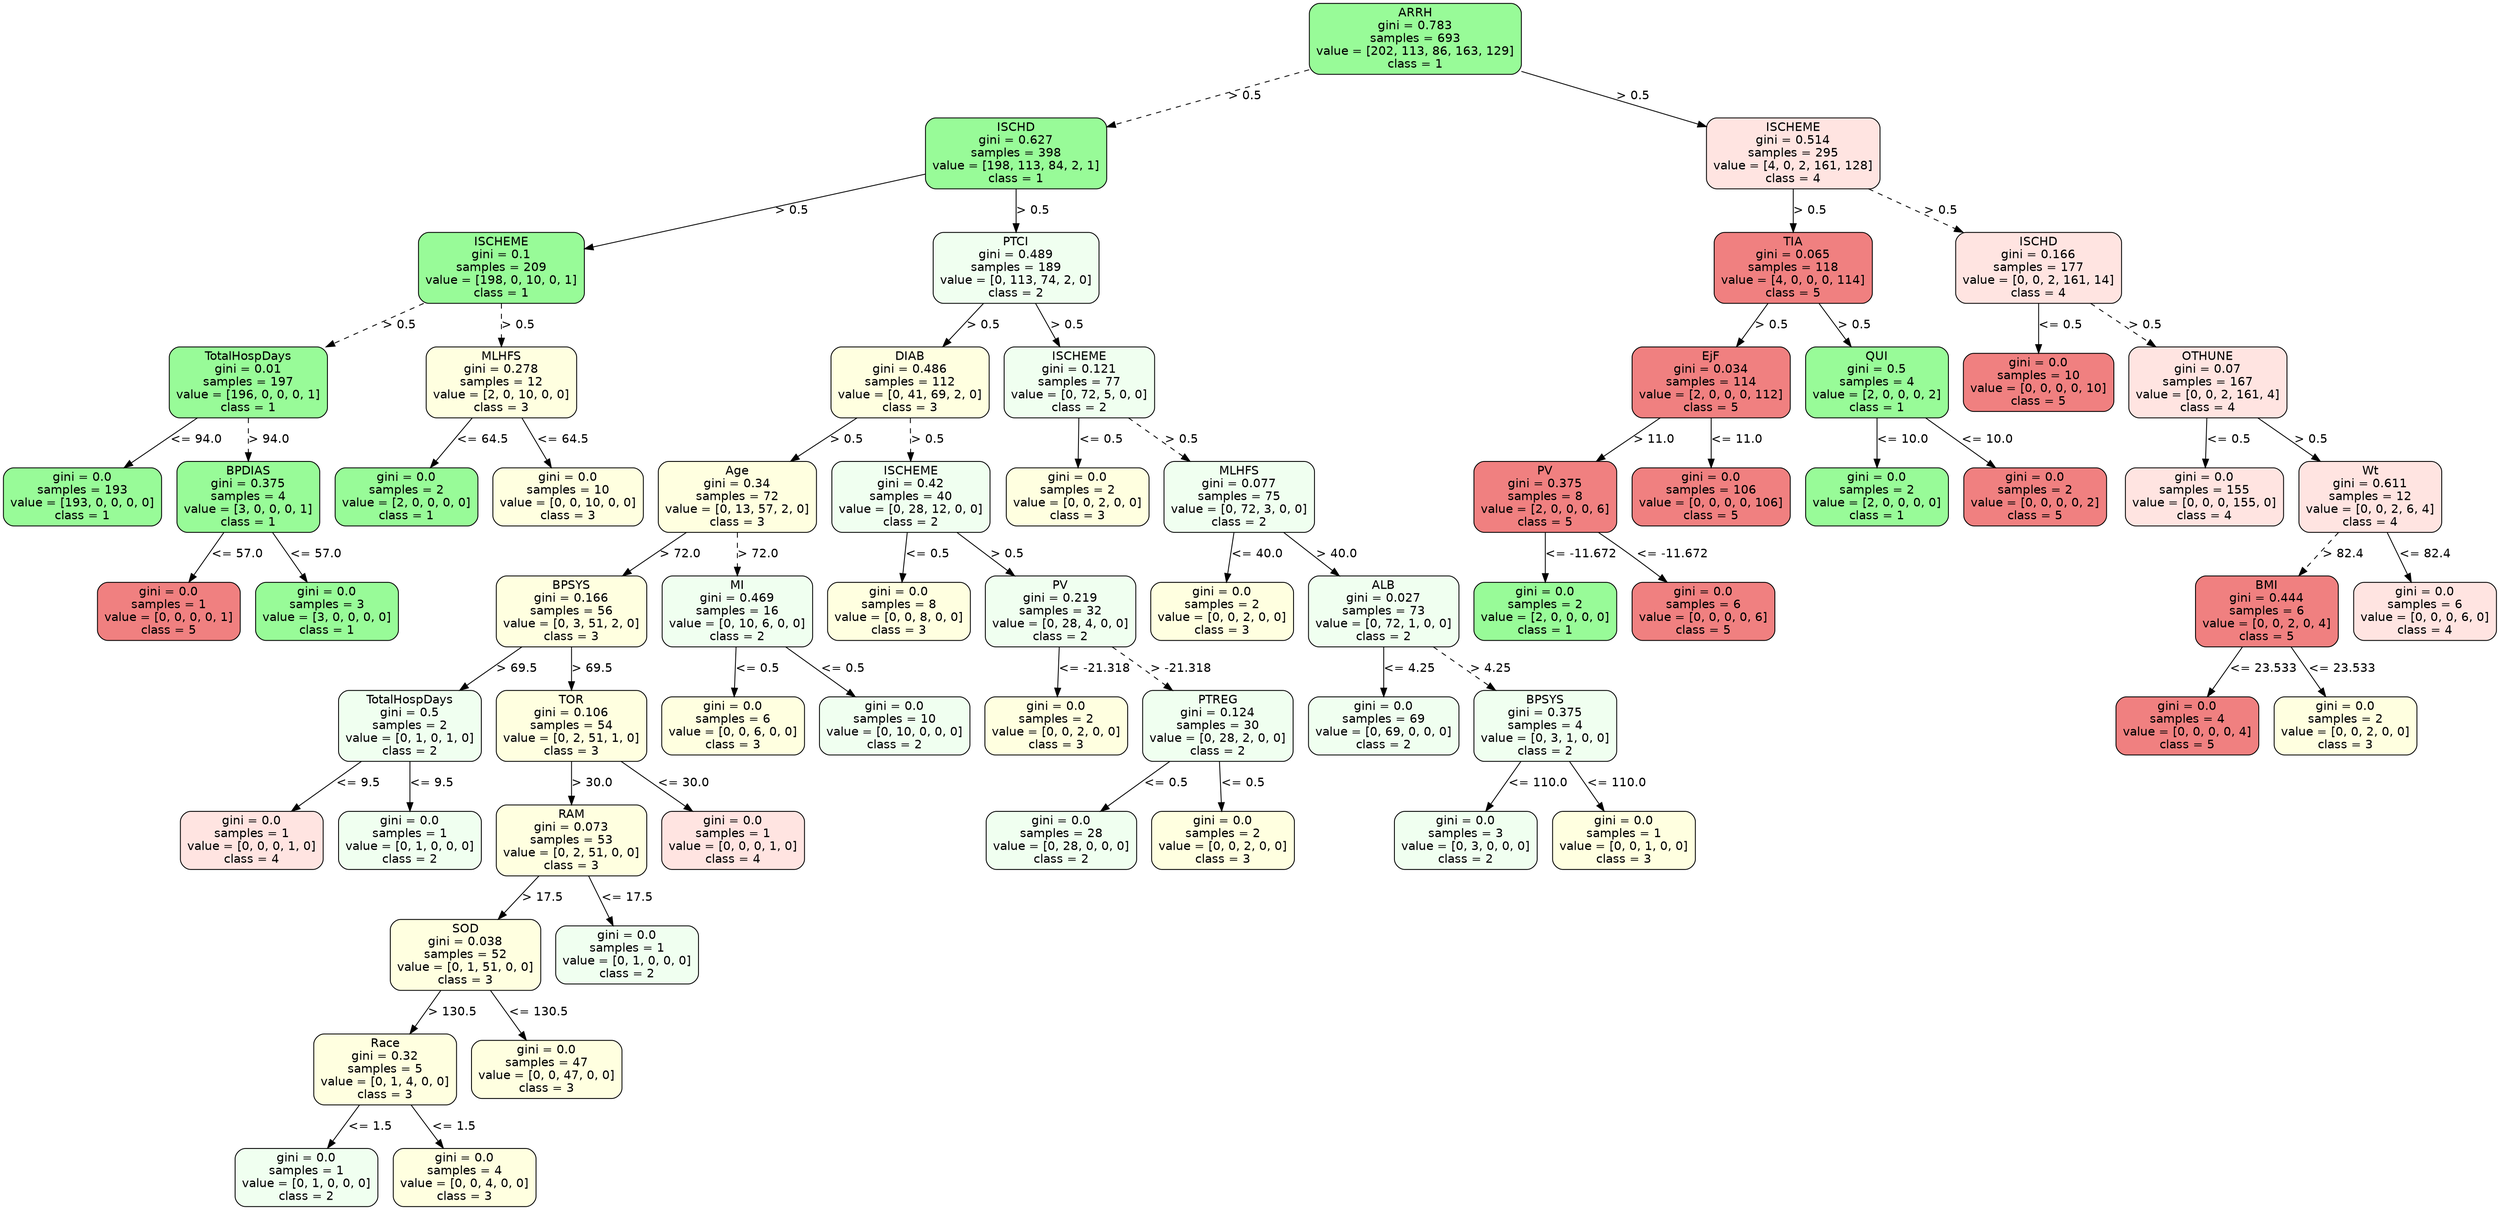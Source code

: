 strict digraph Tree {
	graph [bb="0,0,2493.5,1408"];
	node [color=black,
		fontname=helvetica,
		label="\N",
		shape=box,
		style="filled, rounded"
	];
	edge [fontname=helvetica];
	0	[fillcolor=palegreen,
		height=1.1528,
		label="ARRH\ngini = 0.783\nsamples = 693\nvalue = [202, 113, 86, 163, 129]\nclass = 1",
		pos="1410.5,1366.5",
		width=2.875];
	1	[fillcolor=palegreen,
		height=1.1528,
		label="ISCHD\ngini = 0.627\nsamples = 398\nvalue = [198, 113, 84, 2, 1]\nclass = 1",
		pos="1009.5,1232.5",
		width=2.4583];
	0 -> 1	[label="> 0.5",
		labelangle=45,
		labeldistance=2.5,
		lp="1238,1299.5",
		op=">",
		param=0.5,
		pos="e,1098,1262.6 1307,1331.4 1245.5,1311.2 1168,1285.7 1107.6,1265.8",
		style=dashed];
	46	[fillcolor=mistyrose,
		height=1.1528,
		label="ISCHEME\ngini = 0.514\nsamples = 295\nvalue = [4, 0, 2, 161, 128]\nclass = 4",
		pos="1790.5,1232.5",
		width=2.3611];
	0 -> 46	[label="> 0.5",
		labelangle=-45,
		labeldistance=2.5,
		lp="1628,1299.5",
		op=">",
		param=0.5,
		pos="e,1705.3,1263.1 1514.1,1329.5 1570.7,1309.9 1640.3,1285.7 1695.5,1266.5",
		style=solid];
	2	[fillcolor=palegreen,
		height=1.1528,
		label="ISCHEME\ngini = 0.1\nsamples = 209\nvalue = [198, 0, 10, 0, 1]\nclass = 1",
		pos="497.5,1098.5",
		width=2.25];
	1 -> 2	[label="> 0.5",
		lp="785,1165.5",
		op=">",
		param=0.5,
		pos="e,578.69,1120.4 920.9,1208.7 827.88,1184.7 682.35,1147.2 588.46,1123",
		style=solid];
	11	[fillcolor=honeydew,
		height=1.1528,
		label="PTCI\ngini = 0.489\nsamples = 189\nvalue = [0, 113, 74, 2, 0]\nclass = 2",
		pos="1009.5,1098.5",
		width=2.25];
	1 -> 11	[label="> 0.5",
		lp="1025,1165.5",
		op=">",
		param=0.5,
		pos="e,1009.5,1140.3 1009.5,1190.8 1009.5,1178 1009.5,1163.7 1009.5,1150.3",
		style=solid];
	3	[fillcolor=palegreen,
		height=1.1528,
		label="TotalHospDays\ngini = 0.01\nsamples = 197\nvalue = [196, 0, 0, 0, 1]\nclass = 1",
		pos="243.5,964.5",
		width=2.1528];
	2 -> 3	[label="> 0.5",
		lp="394,1031.5",
		op=">",
		param=0.5,
		pos="e,321.29,1005.9 419.57,1057 391.28,1042.3 359.17,1025.6 330.18,1010.5",
		style=dashed];
	8	[fillcolor=lightyellow,
		height=1.1528,
		label="MLHFS\ngini = 0.278\nsamples = 12\nvalue = [2, 0, 10, 0, 0]\nclass = 3",
		pos="497.5,964.5",
		width=2.0417];
	2 -> 8	[label="> 0.5",
		lp="513,1031.5",
		op=">",
		param=0.5,
		pos="e,497.5,1006.3 497.5,1056.8 497.5,1044 497.5,1029.7 497.5,1016.3",
		style=dashed];
	4	[fillcolor=palegreen,
		height=0.94444,
		label="gini = 0.0\nsamples = 193\nvalue = [193, 0, 0, 0, 0]\nclass = 1",
		pos="77.5,830.5",
		width=2.1528];
	3 -> 4	[label="<= 94.0",
		lp="189,897.5",
		op="<=",
		param=94.0,
		pos="e,119.04,864.53 192.34,922.82 171.57,906.3 147.66,887.29 127.05,870.9",
		style=solid];
	5	[fillcolor=palegreen,
		height=1.1528,
		label="BPDIAS\ngini = 0.375\nsamples = 4\nvalue = [3, 0, 0, 0, 1]\nclass = 1",
		pos="243.5,830.5",
		width=1.9444];
	3 -> 5	[label="> 94.0",
		lp="263,897.5",
		op=">",
		param=94.0,
		pos="e,243.5,872.27 243.5,922.82 243.5,910.02 243.5,895.73 243.5,882.32",
		style=dashed];
	6	[fillcolor=lightcoral,
		height=0.94444,
		label="gini = 0.0\nsamples = 1\nvalue = [0, 0, 0, 0, 1]\nclass = 5",
		pos="164.5,696.5",
		width=1.9444];
	5 -> 6	[label="<= 57.0",
		lp="230,763.5",
		op="<=",
		param=57.0,
		pos="e,184.4,730.74 219.15,788.82 209.83,773.24 199.18,755.45 189.77,739.73",
		style=solid];
	7	[fillcolor=palegreen,
		height=0.94444,
		label="gini = 0.0\nsamples = 3\nvalue = [3, 0, 0, 0, 0]\nclass = 1",
		pos="322.5,696.5",
		width=1.9444];
	5 -> 7	[label="<= 57.0",
		lp="309,763.5",
		op="<=",
		param=57.0,
		pos="e,302.6,730.74 267.85,788.82 277.17,773.24 287.82,755.45 297.23,739.73",
		style=solid];
	9	[fillcolor=palegreen,
		height=0.94444,
		label="gini = 0.0\nsamples = 2\nvalue = [2, 0, 0, 0, 0]\nclass = 1",
		pos="401.5,830.5",
		width=1.9444];
	8 -> 9	[label="<= 64.5",
		lp="476,897.5",
		op="<=",
		param=64.5,
		pos="e,425.68,864.74 467.91,922.82 456.37,906.95 443.16,888.78 431.57,872.85",
		style=solid];
	10	[fillcolor=lightyellow,
		height=0.94444,
		label="gini = 0.0\nsamples = 10\nvalue = [0, 0, 10, 0, 0]\nclass = 3",
		pos="563.5,830.5",
		width=2.0417];
	8 -> 10	[label="<= 64.5",
		lp="556,897.5",
		op="<=",
		param=64.5,
		pos="e,546.88,864.74 517.84,922.82 525.63,907.24 534.53,889.45 542.39,873.73",
		style=solid];
	12	[fillcolor=lightyellow,
		height=1.1528,
		label="DIAB\ngini = 0.486\nsamples = 112\nvalue = [0, 41, 69, 2, 0]\nclass = 3",
		pos="904.5,964.5",
		width=2.1528];
	11 -> 12	[label="> 0.5",
		lp="976,1031.5",
		op=">",
		param=0.5,
		pos="e,936.93,1006.3 977.14,1056.8 966.46,1043.4 954.47,1028.3 943.36,1014.4",
		style=solid];
	37	[fillcolor=honeydew,
		height=1.1528,
		label="ISCHEME\ngini = 0.121\nsamples = 77\nvalue = [0, 72, 5, 0, 0]\nclass = 2",
		pos="1073.5,964.5",
		width=2.0417];
	11 -> 37	[label="> 0.5",
		lp="1059,1031.5",
		op=">",
		param=0.5,
		pos="e,1053.7,1006.3 1029.2,1056.8 1035.6,1043.8 1042.6,1029.2 1049.2,1015.5",
		style=solid];
	13	[fillcolor=lightyellow,
		height=1.1528,
		label="Age\ngini = 0.34\nsamples = 72\nvalue = [0, 13, 57, 2, 0]\nclass = 3",
		pos="732.5,830.5",
		width=2.1528];
	12 -> 13	[label="> 0.5",
		lp="840,897.5",
		op=">",
		param=0.5,
		pos="e,785.33,872.05 851.49,922.82 833.09,908.7 812.32,892.76 793.35,878.2",
		style=solid];
	30	[fillcolor=honeydew,
		height=1.1528,
		label="ISCHEME\ngini = 0.42\nsamples = 40\nvalue = [0, 28, 12, 0, 0]\nclass = 2",
		pos="905.5,830.5",
		width=2.1528];
	12 -> 30	[label="> 0.5",
		lp="921,897.5",
		op=">",
		param=0.5,
		pos="e,905.19,872.27 904.81,922.82 904.91,910.02 905.01,895.73 905.12,882.32",
		style=dashed];
	14	[fillcolor=lightyellow,
		height=1.1528,
		label="BPSYS\ngini = 0.166\nsamples = 56\nvalue = [0, 3, 51, 2, 0]\nclass = 3",
		pos="567.5,696.5",
		width=2.0417];
	13 -> 14	[label="> 72.0",
		lp="675,763.5",
		op=">",
		param=72.0,
		pos="e,618.18,738.05 681.65,788.82 664.16,774.83 644.43,759.04 626.36,744.59",
		style=solid];
	27	[fillcolor=honeydew,
		height=1.1528,
		label="MI\ngini = 0.469\nsamples = 16\nvalue = [0, 10, 6, 0, 0]\nclass = 2",
		pos="732.5,696.5",
		width=2.0417];
	13 -> 27	[label="> 72.0",
		lp="752,763.5",
		op=">",
		param=72.0,
		pos="e,732.5,738.27 732.5,788.82 732.5,776.02 732.5,761.73 732.5,748.32",
		style=dashed];
	15	[fillcolor=honeydew,
		height=1.1528,
		label="TotalHospDays\ngini = 0.5\nsamples = 2\nvalue = [0, 1, 0, 1, 0]\nclass = 2",
		pos="405.5,562.5",
		width=1.9444];
	14 -> 15	[label="> 69.5",
		lp="511,629.5",
		op=">",
		param=69.5,
		pos="e,455.26,604.05 517.57,654.82 500.4,640.83 481.03,625.04 463.29,610.59",
		style=solid];
	18	[fillcolor=lightyellow,
		height=1.1528,
		label="TOR\ngini = 0.106\nsamples = 54\nvalue = [0, 2, 51, 1, 0]\nclass = 3",
		pos="567.5,562.5",
		width=2.0417];
	14 -> 18	[label="> 69.5",
		lp="587,629.5",
		op=">",
		param=69.5,
		pos="e,567.5,604.27 567.5,654.82 567.5,642.02 567.5,627.73 567.5,614.32",
		style=solid];
	16	[fillcolor=mistyrose,
		height=0.94444,
		label="gini = 0.0\nsamples = 1\nvalue = [0, 0, 0, 1, 0]\nclass = 4",
		pos="247.5,428.5",
		width=1.9444];
	15 -> 16	[label="<= 9.5",
		lp="351.5,495.5",
		op="<=",
		param=9.5,
		pos="e,287.03,462.53 356.81,520.82 337.12,504.37 314.48,485.46 294.93,469.12",
		style=solid];
	17	[fillcolor=honeydew,
		height=0.94444,
		label="gini = 0.0\nsamples = 1\nvalue = [0, 1, 0, 0, 0]\nclass = 2",
		pos="405.5,428.5",
		width=1.9444];
	15 -> 17	[label="<= 9.5",
		lp="425.5,495.5",
		op="<=",
		param=9.5,
		pos="e,405.5,462.74 405.5,520.82 405.5,505.68 405.5,488.44 405.5,473.05",
		style=solid];
	19	[fillcolor=lightyellow,
		height=1.1528,
		label="RAM\ngini = 0.073\nsamples = 53\nvalue = [0, 2, 51, 0, 0]\nclass = 3",
		pos="567.5,428.5",
		width=2.0417];
	18 -> 19	[label="> 30.0",
		lp="587,495.5",
		op=">",
		param=30.0,
		pos="e,567.5,470.27 567.5,520.82 567.5,508.02 567.5,493.73 567.5,480.32",
		style=solid];
	26	[fillcolor=mistyrose,
		height=0.94444,
		label="gini = 0.0\nsamples = 1\nvalue = [0, 0, 0, 1, 0]\nclass = 4",
		pos="729.5,428.5",
		width=1.9444];
	18 -> 26	[label="<= 30.0",
		lp="677,495.5",
		op="<=",
		param=30.0,
		pos="e,688.96,462.53 617.43,520.82 637.7,504.3 661.03,485.29 681.14,468.9",
		style=solid];
	20	[fillcolor=lightyellow,
		height=1.1528,
		label="SOD\ngini = 0.038\nsamples = 52\nvalue = [0, 1, 51, 0, 0]\nclass = 3",
		pos="461.5,294.5",
		width=2.0417];
	19 -> 20	[label="> 17.5",
		lp="538,361.5",
		op=">",
		param=17.5,
		pos="e,494.24,336.27 534.83,386.82 524.05,373.39 511.95,358.32 500.73,344.35",
		style=solid];
	25	[fillcolor=honeydew,
		height=0.94444,
		label="gini = 0.0\nsamples = 1\nvalue = [0, 1, 0, 0, 0]\nclass = 2",
		pos="623.5,294.5",
		width=1.9444];
	19 -> 25	[label="<= 17.5",
		lp="621,361.5",
		op="<=",
		param=17.5,
		pos="e,609.4,328.74 584.76,386.82 591.31,371.39 598.78,353.78 605.4,338.17",
		style=solid];
	21	[fillcolor=lightyellow,
		height=1.1528,
		label="Race\ngini = 0.32\nsamples = 5\nvalue = [0, 1, 4, 0, 0]\nclass = 3",
		pos="380.5,160.5",
		width=1.9444];
	20 -> 21	[label="> 130.5",
		lp="446.5,227.5",
		op=">",
		param=130.5,
		pos="e,405.52,202.27 436.54,252.82 428.45,239.64 419.4,224.89 410.96,211.14",
		style=solid];
	24	[fillcolor=lightyellow,
		height=0.94444,
		label="gini = 0.0\nsamples = 47\nvalue = [0, 0, 47, 0, 0]\nclass = 3",
		pos="542.5,160.5",
		width=2.0417];
	20 -> 24	[label="<= 130.5",
		lp="532,227.5",
		op="<=",
		param=130.5,
		pos="e,522.1,194.74 486.46,252.82 496.11,237.1 507.15,219.11 516.86,203.29",
		style=solid];
	22	[fillcolor=honeydew,
		height=0.94444,
		label="gini = 0.0\nsamples = 1\nvalue = [0, 1, 0, 0, 0]\nclass = 2",
		pos="301.5,34",
		width=1.9444];
	21 -> 22	[label="<= 1.5",
		lp="363.5,93.5",
		op="<=",
		param=1.5,
		pos="e,322.68,68.379 354.63,118.73 346.14,105.35 336.69,90.465 328.15,76.995",
		style=solid];
	23	[fillcolor=lightyellow,
		height=0.94444,
		label="gini = 0.0\nsamples = 4\nvalue = [0, 0, 4, 0, 0]\nclass = 3",
		pos="459.5,34",
		width=1.9444];
	21 -> 23	[label="<= 1.5",
		lp="447.5,93.5",
		op="<=",
		param=1.5,
		pos="e,438.32,68.379 406.37,118.73 414.86,105.35 424.31,90.465 432.85,76.995",
		style=solid];
	28	[fillcolor=lightyellow,
		height=0.94444,
		label="gini = 0.0\nsamples = 6\nvalue = [0, 0, 6, 0, 0]\nclass = 3",
		pos="729.5,562.5",
		width=1.9444];
	27 -> 28	[label="<= 0.5",
		lp="751.5,629.5",
		op="<=",
		param=0.5,
		pos="e,730.26,596.74 731.58,654.82 731.23,639.68 730.84,622.44 730.49,607.05",
		style=solid];
	29	[fillcolor=honeydew,
		height=0.94444,
		label="gini = 0.0\nsamples = 10\nvalue = [0, 10, 0, 0, 0]\nclass = 2",
		pos="891.5,562.5",
		width=2.0417];
	27 -> 29	[label="<= 0.5",
		lp="837.5,629.5",
		op="<=",
		param=0.5,
		pos="e,851.71,596.53 781.5,654.82 801.31,638.37 824.1,619.46 843.77,603.12",
		style=solid];
	31	[fillcolor=lightyellow,
		height=0.94444,
		label="gini = 0.0\nsamples = 8\nvalue = [0, 0, 8, 0, 0]\nclass = 3",
		pos="894.5,696.5",
		width=1.9444];
	30 -> 31	[label="<= 0.5",
		lp="920.5,763.5",
		op="<=",
		param=0.5,
		pos="e,897.27,730.74 902.11,788.82 900.85,773.68 899.41,756.44 898.13,741.05",
		style=solid];
	32	[fillcolor=honeydew,
		height=1.1528,
		label="PV\ngini = 0.219\nsamples = 32\nvalue = [0, 28, 4, 0, 0]\nclass = 2",
		pos="1056.5,696.5",
		width=2.0417];
	30 -> 32	[label="> 0.5",
		lp="1002,763.5",
		op=">",
		param=0.5,
		pos="e,1010.1,738.05 952.04,788.82 967.9,774.95 985.77,759.33 1002.2,744.98",
		style=solid];
	33	[fillcolor=lightyellow,
		height=0.94444,
		label="gini = 0.0\nsamples = 2\nvalue = [0, 0, 2, 0, 0]\nclass = 3",
		pos="1053.5,562.5",
		width=1.9444];
	32 -> 33	[label="<= -21.318",
		lp="1089,629.5",
		op="<=",
		param=-21.318,
		pos="e,1054.3,596.74 1055.6,654.82 1055.2,639.68 1054.8,622.44 1054.5,607.05",
		style=solid];
	34	[fillcolor=honeydew,
		height=1.1528,
		label="PTREG\ngini = 0.124\nsamples = 30\nvalue = [0, 28, 2, 0, 0]\nclass = 2",
		pos="1215.5,562.5",
		width=2.0417];
	32 -> 34	[label="> -21.318",
		lp="1170.5,629.5",
		op=">",
		param=-21.318,
		pos="e,1166.7,604.05 1105.5,654.82 1122.4,640.83 1141.4,625.04 1158.8,610.59",
		style=dashed];
	35	[fillcolor=honeydew,
		height=0.94444,
		label="gini = 0.0\nsamples = 28\nvalue = [0, 28, 0, 0, 0]\nclass = 2",
		pos="1058.5,428.5",
		width=2.0417];
	34 -> 35	[label="<= 0.5",
		lp="1162.5,495.5",
		op="<=",
		param=0.5,
		pos="e,1097.8,462.53 1167.1,520.82 1147.6,504.37 1125.1,485.46 1105.6,469.12",
		style=solid];
	36	[fillcolor=lightyellow,
		height=0.94444,
		label="gini = 0.0\nsamples = 2\nvalue = [0, 0, 2, 0, 0]\nclass = 3",
		pos="1220.5,428.5",
		width=1.9444];
	34 -> 36	[label="<= 0.5",
		lp="1238.5,495.5",
		op="<=",
		param=0.5,
		pos="e,1219.2,462.74 1217,520.82 1217.6,505.68 1218.3,488.44 1218.9,473.05",
		style=solid];
	38	[fillcolor=lightyellow,
		height=0.94444,
		label="gini = 0.0\nsamples = 2\nvalue = [0, 0, 2, 0, 0]\nclass = 3",
		pos="1072.5,830.5",
		width=1.9444];
	37 -> 38	[label="<= 0.5",
		lp="1093.5,897.5",
		op="<=",
		param=0.5,
		pos="e,1072.8,864.74 1073.2,922.82 1073.1,907.68 1072.9,890.44 1072.8,875.05",
		style=solid];
	39	[fillcolor=honeydew,
		height=1.1528,
		label="MLHFS\ngini = 0.077\nsamples = 75\nvalue = [0, 72, 3, 0, 0]\nclass = 2",
		pos="1234.5,830.5",
		width=2.0417];
	37 -> 39	[label="> 0.5",
		lp="1175,897.5",
		op=">",
		param=0.5,
		pos="e,1185,872.05 1123.1,922.82 1140.2,908.83 1159.4,893.04 1177.1,878.59",
		style=dashed];
	40	[fillcolor=lightyellow,
		height=0.94444,
		label="gini = 0.0\nsamples = 2\nvalue = [0, 0, 2, 0, 0]\nclass = 3",
		pos="1218.5,696.5",
		width=1.9444];
	39 -> 40	[label="<= 40.0",
		lp="1251,763.5",
		op="<=",
		param=40.0,
		pos="e,1222.5,730.74 1229.6,788.82 1227.7,773.68 1225.6,756.44 1223.8,741.05",
		style=solid];
	41	[fillcolor=honeydew,
		height=1.1528,
		label="ALB\ngini = 0.027\nsamples = 73\nvalue = [0, 72, 1, 0, 0]\nclass = 2",
		pos="1380.5,696.5",
		width=2.0417];
	39 -> 41	[label="> 40.0",
		lp="1332,763.5",
		op=">",
		param=40.0,
		pos="e,1335.7,738.05 1279.5,788.82 1294.8,774.95 1312.1,759.33 1328,744.98",
		style=solid];
	42	[fillcolor=honeydew,
		height=0.94444,
		label="gini = 0.0\nsamples = 69\nvalue = [0, 69, 0, 0, 0]\nclass = 2",
		pos="1380.5,562.5",
		width=2.0417];
	41 -> 42	[label="<= 4.25",
		lp="1404,629.5",
		op="<=",
		param=4.25,
		pos="e,1380.5,596.74 1380.5,654.82 1380.5,639.68 1380.5,622.44 1380.5,607.05",
		style=solid];
	43	[fillcolor=honeydew,
		height=1.1528,
		label="BPSYS\ngini = 0.375\nsamples = 4\nvalue = [0, 3, 1, 0, 0]\nclass = 2",
		pos="1542.5,562.5",
		width=1.9444];
	41 -> 43	[label="> 4.25",
		lp="1486,629.5",
		op=">",
		param=4.25,
		pos="e,1492.7,604.05 1430.4,654.82 1447.6,640.83 1467,625.04 1484.7,610.59",
		style=dashed];
	44	[fillcolor=honeydew,
		height=0.94444,
		label="gini = 0.0\nsamples = 3\nvalue = [0, 3, 0, 0, 0]\nclass = 2",
		pos="1463.5,428.5",
		width=1.9444];
	43 -> 44	[label="<= 110.0",
		lp="1533,495.5",
		op="<=",
		param=110.0,
		pos="e,1483.4,462.74 1518.2,520.82 1508.8,505.24 1498.2,487.45 1488.8,471.73",
		style=solid];
	45	[fillcolor=lightyellow,
		height=0.94444,
		label="gini = 0.0\nsamples = 1\nvalue = [0, 0, 1, 0, 0]\nclass = 3",
		pos="1621.5,428.5",
		width=1.9444];
	43 -> 45	[label="<= 110.0",
		lp="1612,495.5",
		op="<=",
		param=110.0,
		pos="e,1601.6,462.74 1566.8,520.82 1576.2,505.24 1586.8,487.45 1596.2,471.73",
		style=solid];
	47	[fillcolor=lightcoral,
		height=1.1528,
		label="TIA\ngini = 0.065\nsamples = 118\nvalue = [4, 0, 0, 0, 114]\nclass = 5",
		pos="1790.5,1098.5",
		width=2.1528];
	46 -> 47	[label="> 0.5",
		lp="1806,1165.5",
		op=">",
		param=0.5,
		pos="e,1790.5,1140.3 1790.5,1190.8 1790.5,1178 1790.5,1163.7 1790.5,1150.3",
		style=solid];
	56	[fillcolor=mistyrose,
		height=1.1528,
		label="ISCHD\ngini = 0.166\nsamples = 177\nvalue = [0, 0, 2, 161, 14]\nclass = 4",
		pos="2036.5,1098.5",
		width=2.25];
	46 -> 56	[label="> 0.5",
		lp="1937,1165.5",
		op=">",
		param=0.5,
		pos="e,1960.7,1140.2 1866,1191 1893.1,1176.4 1923.9,1159.9 1951.8,1144.9",
		style=dashed];
	48	[fillcolor=lightcoral,
		height=1.1528,
		label="EjF\ngini = 0.034\nsamples = 114\nvalue = [2, 0, 0, 0, 112]\nclass = 5",
		pos="1708.5,964.5",
		width=2.1528];
	47 -> 48	[label="> 0.5",
		lp="1768,1031.5",
		op=">",
		param=0.5,
		pos="e,1733.8,1006.3 1765.2,1056.8 1757,1043.6 1747.9,1028.9 1739.3,1015.1",
		style=solid];
	53	[fillcolor=palegreen,
		height=1.1528,
		label="QUI\ngini = 0.5\nsamples = 4\nvalue = [2, 0, 0, 0, 2]\nclass = 1",
		pos="1874.5,964.5",
		width=1.9444];
	47 -> 53	[label="> 0.5",
		lp="1851,1031.5",
		op=">",
		param=0.5,
		pos="e,1848.6,1006.3 1816.4,1056.8 1824.9,1043.5 1834.3,1028.6 1843.2,1014.7",
		style=solid];
	49	[fillcolor=lightcoral,
		height=1.1528,
		label="PV\ngini = 0.375\nsamples = 8\nvalue = [2, 0, 0, 0, 6]\nclass = 5",
		pos="1542.5,830.5",
		width=1.9444];
	48 -> 49	[label="> 11.0",
		lp="1650,897.5",
		op=">",
		param=11.0,
		pos="e,1593.5,872.05 1657.3,922.82 1639.7,908.83 1619.9,893.04 1601.7,878.59",
		style=solid];
	52	[fillcolor=lightcoral,
		height=0.94444,
		label="gini = 0.0\nsamples = 106\nvalue = [0, 0, 0, 0, 106]\nclass = 5",
		pos="1708.5,830.5",
		width=2.1528];
	48 -> 52	[label="<= 11.0",
		lp="1732,897.5",
		op="<=",
		param=11.0,
		pos="e,1708.5,864.74 1708.5,922.82 1708.5,907.68 1708.5,890.44 1708.5,875.05",
		style=solid];
	50	[fillcolor=palegreen,
		height=0.94444,
		label="gini = 0.0\nsamples = 2\nvalue = [2, 0, 0, 0, 0]\nclass = 1",
		pos="1542.5,696.5",
		width=1.9444];
	49 -> 50	[label="<= -11.672",
		lp="1576,763.5",
		op="<=",
		param=-11.672,
		pos="e,1542.5,730.74 1542.5,788.82 1542.5,773.68 1542.5,756.44 1542.5,741.05",
		style=solid];
	51	[fillcolor=lightcoral,
		height=0.94444,
		label="gini = 0.0\nsamples = 6\nvalue = [0, 0, 0, 0, 6]\nclass = 5",
		pos="1700.5,696.5",
		width=1.9444];
	49 -> 51	[label="<= -11.672",
		lp="1664,763.5",
		op="<=",
		param=-11.672,
		pos="e,1661.6,730.53 1591.8,788.98 1599.1,782.97 1606.5,776.83 1613.5,771 1626.6,760.09 1640.7,748.2 1653.7,737.23",
		style=solid];
	54	[fillcolor=palegreen,
		height=0.94444,
		label="gini = 0.0\nsamples = 2\nvalue = [2, 0, 0, 0, 0]\nclass = 1",
		pos="1874.5,830.5",
		width=1.9444];
	53 -> 54	[label="<= 10.0",
		lp="1898,897.5",
		op="<=",
		param=10.0,
		pos="e,1874.5,864.74 1874.5,922.82 1874.5,907.68 1874.5,890.44 1874.5,875.05",
		style=solid];
	55	[fillcolor=lightcoral,
		height=0.94444,
		label="gini = 0.0\nsamples = 2\nvalue = [0, 0, 0, 0, 2]\nclass = 5",
		pos="2032.5,830.5",
		width=1.9444];
	53 -> 55	[label="<= 10.0",
		lp="1982,897.5",
		op="<=",
		param=10.0,
		pos="e,1993,864.53 1923.2,922.82 1942.9,906.37 1965.5,887.46 1985.1,871.12",
		style=solid];
	57	[fillcolor=lightcoral,
		height=0.94444,
		label="gini = 0.0\nsamples = 10\nvalue = [0, 0, 0, 0, 10]\nclass = 5",
		pos="2036.5,964.5",
		width=2.0417];
	56 -> 57	[label="<= 0.5",
		lp="2056.5,1031.5",
		op="<=",
		param=0.5,
		pos="e,2036.5,998.74 2036.5,1056.8 2036.5,1041.7 2036.5,1024.4 2036.5,1009.1",
		style=solid];
	58	[fillcolor=mistyrose,
		height=1.1528,
		label="OTHUNE\ngini = 0.07\nsamples = 167\nvalue = [0, 0, 2, 161, 4]\nclass = 4",
		pos="2205.5,964.5",
		width=2.1528];
	56 -> 58	[label="> 0.5",
		lp="2142,1031.5",
		op=">",
		param=0.5,
		pos="e,2153.6,1006 2088.6,1056.8 2106.6,1042.8 2126.9,1026.9 2145.5,1012.4",
		style=dashed];
	59	[fillcolor=mistyrose,
		height=0.94444,
		label="gini = 0.0\nsamples = 155\nvalue = [0, 0, 0, 155, 0]\nclass = 4",
		pos="2202.5,830.5",
		width=2.1528];
	58 -> 59	[label="<= 0.5",
		lp="2224.5,897.5",
		op="<=",
		param=0.5,
		pos="e,2203.3,864.74 2204.6,922.82 2204.2,907.68 2203.8,890.44 2203.5,875.05",
		style=solid];
	60	[fillcolor=mistyrose,
		height=1.1528,
		label="Wt\ngini = 0.611\nsamples = 12\nvalue = [0, 0, 2, 6, 4]\nclass = 4",
		pos="2368.5,830.5",
		width=1.9444];
	58 -> 60	[label="> 0.5",
		lp="2308,897.5",
		op=">",
		param=0.5,
		pos="e,2318.4,872.05 2255.7,922.82 2273,908.83 2292.5,893.04 2310.4,878.59",
		style=solid];
	61	[fillcolor=lightcoral,
		height=1.1528,
		label="BMI\ngini = 0.444\nsamples = 6\nvalue = [0, 0, 2, 0, 4]\nclass = 5",
		pos="2265.5,696.5",
		width=1.9444];
	60 -> 61	[label="> 82.4",
		lp="2340,763.5",
		op=">",
		param=82.4,
		pos="e,2297.3,738.27 2336.8,788.82 2326.3,775.39 2314.5,760.32 2303.6,746.35",
		style=dashed];
	64	[fillcolor=mistyrose,
		height=0.94444,
		label="gini = 0.0\nsamples = 6\nvalue = [0, 0, 0, 6, 0]\nclass = 4",
		pos="2423.5,696.5",
		width=1.9444];
	60 -> 64	[label="<= 82.4",
		lp="2422,763.5",
		op="<=",
		param=82.4,
		pos="e,2409.6,730.74 2385.5,788.82 2391.9,773.39 2399.2,755.78 2405.7,740.17",
		style=solid];
	62	[fillcolor=lightcoral,
		height=0.94444,
		label="gini = 0.0\nsamples = 4\nvalue = [0, 0, 0, 0, 4]\nclass = 5",
		pos="2186.5,562.5",
		width=1.9444];
	61 -> 62	[label="<= 23.533",
		lp="2259.5,629.5",
		op="<=",
		param=23.533,
		pos="e,2206.4,596.74 2241.2,654.82 2231.8,639.24 2221.2,621.45 2211.8,605.73",
		style=solid];
	63	[fillcolor=lightyellow,
		height=0.94444,
		label="gini = 0.0\nsamples = 2\nvalue = [0, 0, 2, 0, 0]\nclass = 3",
		pos="2344.5,562.5",
		width=1.9444];
	61 -> 63	[label="<= 23.533",
		lp="2338.5,629.5",
		op="<=",
		param=23.533,
		pos="e,2324.6,596.74 2289.8,654.82 2299.2,639.24 2309.8,621.45 2319.2,605.73",
		style=solid];
}
